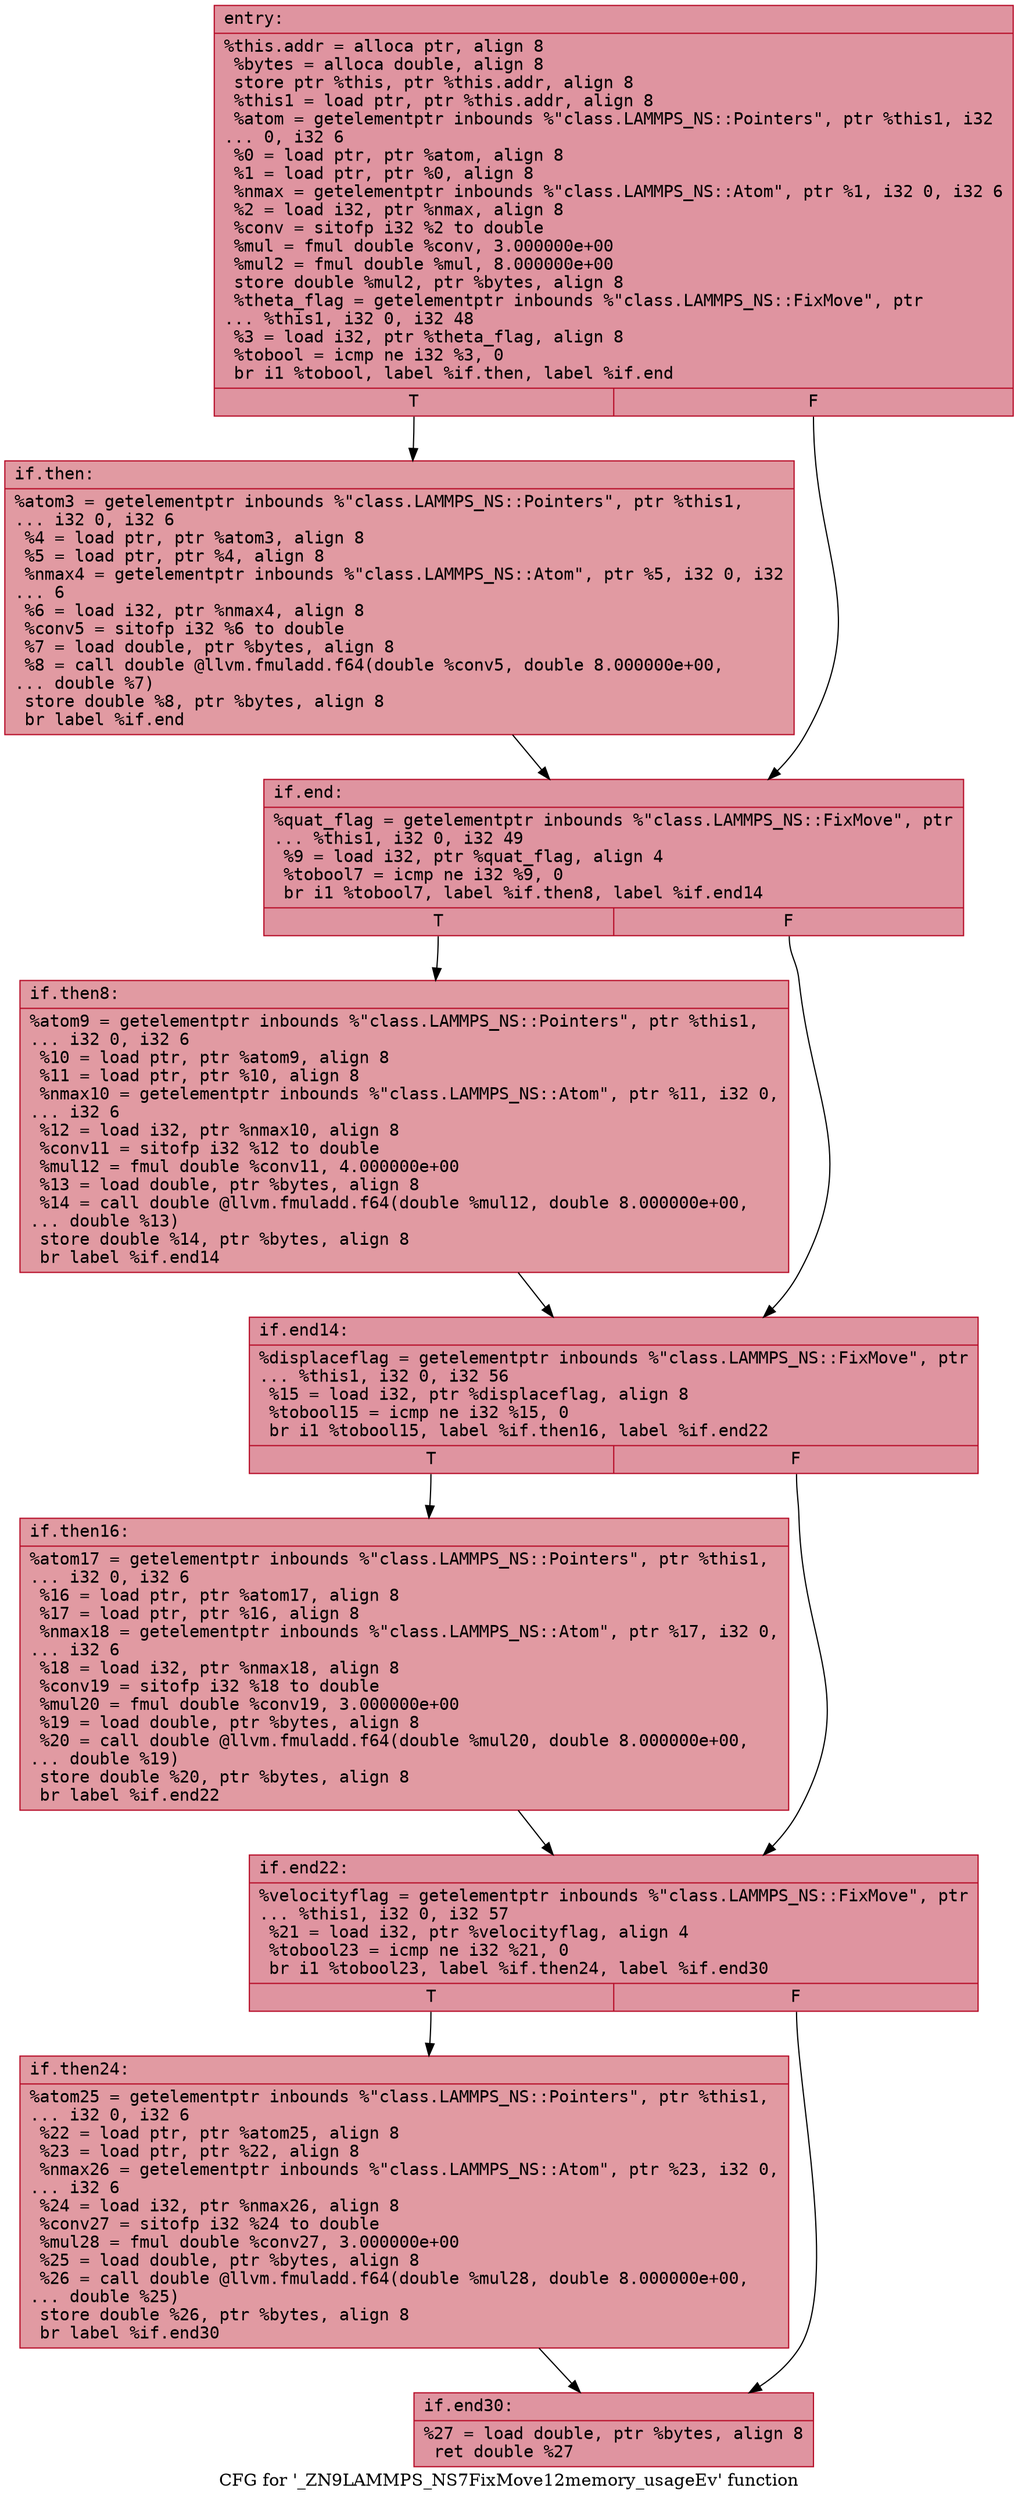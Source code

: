 digraph "CFG for '_ZN9LAMMPS_NS7FixMove12memory_usageEv' function" {
	label="CFG for '_ZN9LAMMPS_NS7FixMove12memory_usageEv' function";

	Node0x55ac3c299430 [shape=record,color="#b70d28ff", style=filled, fillcolor="#b70d2870" fontname="Courier",label="{entry:\l|  %this.addr = alloca ptr, align 8\l  %bytes = alloca double, align 8\l  store ptr %this, ptr %this.addr, align 8\l  %this1 = load ptr, ptr %this.addr, align 8\l  %atom = getelementptr inbounds %\"class.LAMMPS_NS::Pointers\", ptr %this1, i32\l... 0, i32 6\l  %0 = load ptr, ptr %atom, align 8\l  %1 = load ptr, ptr %0, align 8\l  %nmax = getelementptr inbounds %\"class.LAMMPS_NS::Atom\", ptr %1, i32 0, i32 6\l  %2 = load i32, ptr %nmax, align 8\l  %conv = sitofp i32 %2 to double\l  %mul = fmul double %conv, 3.000000e+00\l  %mul2 = fmul double %mul, 8.000000e+00\l  store double %mul2, ptr %bytes, align 8\l  %theta_flag = getelementptr inbounds %\"class.LAMMPS_NS::FixMove\", ptr\l... %this1, i32 0, i32 48\l  %3 = load i32, ptr %theta_flag, align 8\l  %tobool = icmp ne i32 %3, 0\l  br i1 %tobool, label %if.then, label %if.end\l|{<s0>T|<s1>F}}"];
	Node0x55ac3c299430:s0 -> Node0x55ac3c299e30[tooltip="entry -> if.then\nProbability 62.50%" ];
	Node0x55ac3c299430:s1 -> Node0x55ac3c29a040[tooltip="entry -> if.end\nProbability 37.50%" ];
	Node0x55ac3c299e30 [shape=record,color="#b70d28ff", style=filled, fillcolor="#bb1b2c70" fontname="Courier",label="{if.then:\l|  %atom3 = getelementptr inbounds %\"class.LAMMPS_NS::Pointers\", ptr %this1,\l... i32 0, i32 6\l  %4 = load ptr, ptr %atom3, align 8\l  %5 = load ptr, ptr %4, align 8\l  %nmax4 = getelementptr inbounds %\"class.LAMMPS_NS::Atom\", ptr %5, i32 0, i32\l... 6\l  %6 = load i32, ptr %nmax4, align 8\l  %conv5 = sitofp i32 %6 to double\l  %7 = load double, ptr %bytes, align 8\l  %8 = call double @llvm.fmuladd.f64(double %conv5, double 8.000000e+00,\l... double %7)\l  store double %8, ptr %bytes, align 8\l  br label %if.end\l}"];
	Node0x55ac3c299e30 -> Node0x55ac3c29a040[tooltip="if.then -> if.end\nProbability 100.00%" ];
	Node0x55ac3c29a040 [shape=record,color="#b70d28ff", style=filled, fillcolor="#b70d2870" fontname="Courier",label="{if.end:\l|  %quat_flag = getelementptr inbounds %\"class.LAMMPS_NS::FixMove\", ptr\l... %this1, i32 0, i32 49\l  %9 = load i32, ptr %quat_flag, align 4\l  %tobool7 = icmp ne i32 %9, 0\l  br i1 %tobool7, label %if.then8, label %if.end14\l|{<s0>T|<s1>F}}"];
	Node0x55ac3c29a040:s0 -> Node0x55ac3c29a980[tooltip="if.end -> if.then8\nProbability 62.50%" ];
	Node0x55ac3c29a040:s1 -> Node0x55ac3c29a9d0[tooltip="if.end -> if.end14\nProbability 37.50%" ];
	Node0x55ac3c29a980 [shape=record,color="#b70d28ff", style=filled, fillcolor="#bb1b2c70" fontname="Courier",label="{if.then8:\l|  %atom9 = getelementptr inbounds %\"class.LAMMPS_NS::Pointers\", ptr %this1,\l... i32 0, i32 6\l  %10 = load ptr, ptr %atom9, align 8\l  %11 = load ptr, ptr %10, align 8\l  %nmax10 = getelementptr inbounds %\"class.LAMMPS_NS::Atom\", ptr %11, i32 0,\l... i32 6\l  %12 = load i32, ptr %nmax10, align 8\l  %conv11 = sitofp i32 %12 to double\l  %mul12 = fmul double %conv11, 4.000000e+00\l  %13 = load double, ptr %bytes, align 8\l  %14 = call double @llvm.fmuladd.f64(double %mul12, double 8.000000e+00,\l... double %13)\l  store double %14, ptr %bytes, align 8\l  br label %if.end14\l}"];
	Node0x55ac3c29a980 -> Node0x55ac3c29a9d0[tooltip="if.then8 -> if.end14\nProbability 100.00%" ];
	Node0x55ac3c29a9d0 [shape=record,color="#b70d28ff", style=filled, fillcolor="#b70d2870" fontname="Courier",label="{if.end14:\l|  %displaceflag = getelementptr inbounds %\"class.LAMMPS_NS::FixMove\", ptr\l... %this1, i32 0, i32 56\l  %15 = load i32, ptr %displaceflag, align 8\l  %tobool15 = icmp ne i32 %15, 0\l  br i1 %tobool15, label %if.then16, label %if.end22\l|{<s0>T|<s1>F}}"];
	Node0x55ac3c29a9d0:s0 -> Node0x55ac3c29b5a0[tooltip="if.end14 -> if.then16\nProbability 62.50%" ];
	Node0x55ac3c29a9d0:s1 -> Node0x55ac3c29b5f0[tooltip="if.end14 -> if.end22\nProbability 37.50%" ];
	Node0x55ac3c29b5a0 [shape=record,color="#b70d28ff", style=filled, fillcolor="#bb1b2c70" fontname="Courier",label="{if.then16:\l|  %atom17 = getelementptr inbounds %\"class.LAMMPS_NS::Pointers\", ptr %this1,\l... i32 0, i32 6\l  %16 = load ptr, ptr %atom17, align 8\l  %17 = load ptr, ptr %16, align 8\l  %nmax18 = getelementptr inbounds %\"class.LAMMPS_NS::Atom\", ptr %17, i32 0,\l... i32 6\l  %18 = load i32, ptr %nmax18, align 8\l  %conv19 = sitofp i32 %18 to double\l  %mul20 = fmul double %conv19, 3.000000e+00\l  %19 = load double, ptr %bytes, align 8\l  %20 = call double @llvm.fmuladd.f64(double %mul20, double 8.000000e+00,\l... double %19)\l  store double %20, ptr %bytes, align 8\l  br label %if.end22\l}"];
	Node0x55ac3c29b5a0 -> Node0x55ac3c29b5f0[tooltip="if.then16 -> if.end22\nProbability 100.00%" ];
	Node0x55ac3c29b5f0 [shape=record,color="#b70d28ff", style=filled, fillcolor="#b70d2870" fontname="Courier",label="{if.end22:\l|  %velocityflag = getelementptr inbounds %\"class.LAMMPS_NS::FixMove\", ptr\l... %this1, i32 0, i32 57\l  %21 = load i32, ptr %velocityflag, align 4\l  %tobool23 = icmp ne i32 %21, 0\l  br i1 %tobool23, label %if.then24, label %if.end30\l|{<s0>T|<s1>F}}"];
	Node0x55ac3c29b5f0:s0 -> Node0x55ac3c29bfb0[tooltip="if.end22 -> if.then24\nProbability 62.50%" ];
	Node0x55ac3c29b5f0:s1 -> Node0x55ac3c29c030[tooltip="if.end22 -> if.end30\nProbability 37.50%" ];
	Node0x55ac3c29bfb0 [shape=record,color="#b70d28ff", style=filled, fillcolor="#bb1b2c70" fontname="Courier",label="{if.then24:\l|  %atom25 = getelementptr inbounds %\"class.LAMMPS_NS::Pointers\", ptr %this1,\l... i32 0, i32 6\l  %22 = load ptr, ptr %atom25, align 8\l  %23 = load ptr, ptr %22, align 8\l  %nmax26 = getelementptr inbounds %\"class.LAMMPS_NS::Atom\", ptr %23, i32 0,\l... i32 6\l  %24 = load i32, ptr %nmax26, align 8\l  %conv27 = sitofp i32 %24 to double\l  %mul28 = fmul double %conv27, 3.000000e+00\l  %25 = load double, ptr %bytes, align 8\l  %26 = call double @llvm.fmuladd.f64(double %mul28, double 8.000000e+00,\l... double %25)\l  store double %26, ptr %bytes, align 8\l  br label %if.end30\l}"];
	Node0x55ac3c29bfb0 -> Node0x55ac3c29c030[tooltip="if.then24 -> if.end30\nProbability 100.00%" ];
	Node0x55ac3c29c030 [shape=record,color="#b70d28ff", style=filled, fillcolor="#b70d2870" fontname="Courier",label="{if.end30:\l|  %27 = load double, ptr %bytes, align 8\l  ret double %27\l}"];
}
